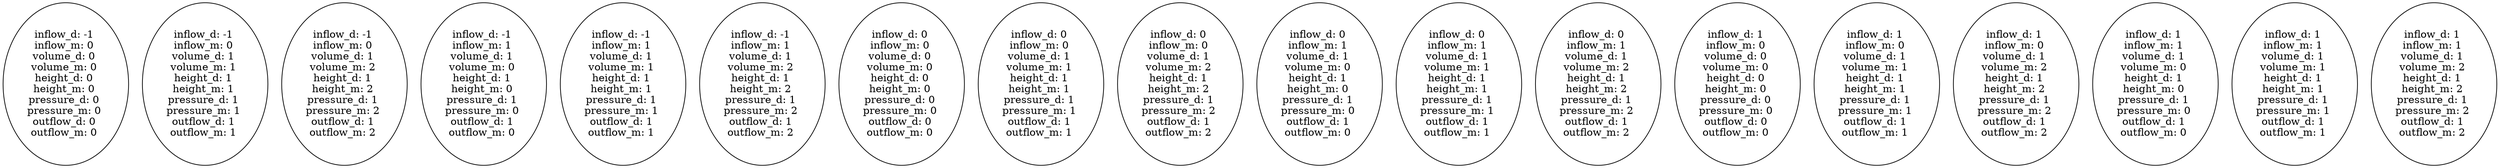 digraph {
	1 [label="inflow_d: -1 
inflow_m: 0 
volume_d: 0 
volume_m: 0 
height_d: 0 
height_m: 0 
pressure_d: 0 
pressure_m: 0 
outflow_d: 0 
outflow_m: 0 
"]
	2 [label="inflow_d: -1 
inflow_m: 0 
volume_d: 1 
volume_m: 1 
height_d: 1 
height_m: 1 
pressure_d: 1 
pressure_m: 1 
outflow_d: 1 
outflow_m: 1 
"]
	3 [label="inflow_d: -1 
inflow_m: 0 
volume_d: 1 
volume_m: 2 
height_d: 1 
height_m: 2 
pressure_d: 1 
pressure_m: 2 
outflow_d: 1 
outflow_m: 2 
"]
	4 [label="inflow_d: -1 
inflow_m: 1 
volume_d: 1 
volume_m: 0 
height_d: 1 
height_m: 0 
pressure_d: 1 
pressure_m: 0 
outflow_d: 1 
outflow_m: 0 
"]
	5 [label="inflow_d: -1 
inflow_m: 1 
volume_d: 1 
volume_m: 1 
height_d: 1 
height_m: 1 
pressure_d: 1 
pressure_m: 1 
outflow_d: 1 
outflow_m: 1 
"]
	6 [label="inflow_d: -1 
inflow_m: 1 
volume_d: 1 
volume_m: 2 
height_d: 1 
height_m: 2 
pressure_d: 1 
pressure_m: 2 
outflow_d: 1 
outflow_m: 2 
"]
	7 [label="inflow_d: 0 
inflow_m: 0 
volume_d: 0 
volume_m: 0 
height_d: 0 
height_m: 0 
pressure_d: 0 
pressure_m: 0 
outflow_d: 0 
outflow_m: 0 
"]
	8 [label="inflow_d: 0 
inflow_m: 0 
volume_d: 1 
volume_m: 1 
height_d: 1 
height_m: 1 
pressure_d: 1 
pressure_m: 1 
outflow_d: 1 
outflow_m: 1 
"]
	9 [label="inflow_d: 0 
inflow_m: 0 
volume_d: 1 
volume_m: 2 
height_d: 1 
height_m: 2 
pressure_d: 1 
pressure_m: 2 
outflow_d: 1 
outflow_m: 2 
"]
	10 [label="inflow_d: 0 
inflow_m: 1 
volume_d: 1 
volume_m: 0 
height_d: 1 
height_m: 0 
pressure_d: 1 
pressure_m: 0 
outflow_d: 1 
outflow_m: 0 
"]
	11 [label="inflow_d: 0 
inflow_m: 1 
volume_d: 1 
volume_m: 1 
height_d: 1 
height_m: 1 
pressure_d: 1 
pressure_m: 1 
outflow_d: 1 
outflow_m: 1 
"]
	12 [label="inflow_d: 0 
inflow_m: 1 
volume_d: 1 
volume_m: 2 
height_d: 1 
height_m: 2 
pressure_d: 1 
pressure_m: 2 
outflow_d: 1 
outflow_m: 2 
"]
	13 [label="inflow_d: 1 
inflow_m: 0 
volume_d: 0 
volume_m: 0 
height_d: 0 
height_m: 0 
pressure_d: 0 
pressure_m: 0 
outflow_d: 0 
outflow_m: 0 
"]
	14 [label="inflow_d: 1 
inflow_m: 0 
volume_d: 1 
volume_m: 1 
height_d: 1 
height_m: 1 
pressure_d: 1 
pressure_m: 1 
outflow_d: 1 
outflow_m: 1 
"]
	15 [label="inflow_d: 1 
inflow_m: 0 
volume_d: 1 
volume_m: 2 
height_d: 1 
height_m: 2 
pressure_d: 1 
pressure_m: 2 
outflow_d: 1 
outflow_m: 2 
"]
	16 [label="inflow_d: 1 
inflow_m: 1 
volume_d: 1 
volume_m: 0 
height_d: 1 
height_m: 0 
pressure_d: 1 
pressure_m: 0 
outflow_d: 1 
outflow_m: 0 
"]
	17 [label="inflow_d: 1 
inflow_m: 1 
volume_d: 1 
volume_m: 1 
height_d: 1 
height_m: 1 
pressure_d: 1 
pressure_m: 1 
outflow_d: 1 
outflow_m: 1 
"]
	18 [label="inflow_d: 1 
inflow_m: 1 
volume_d: 1 
volume_m: 2 
height_d: 1 
height_m: 2 
pressure_d: 1 
pressure_m: 2 
outflow_d: 1 
outflow_m: 2 
"]
}
